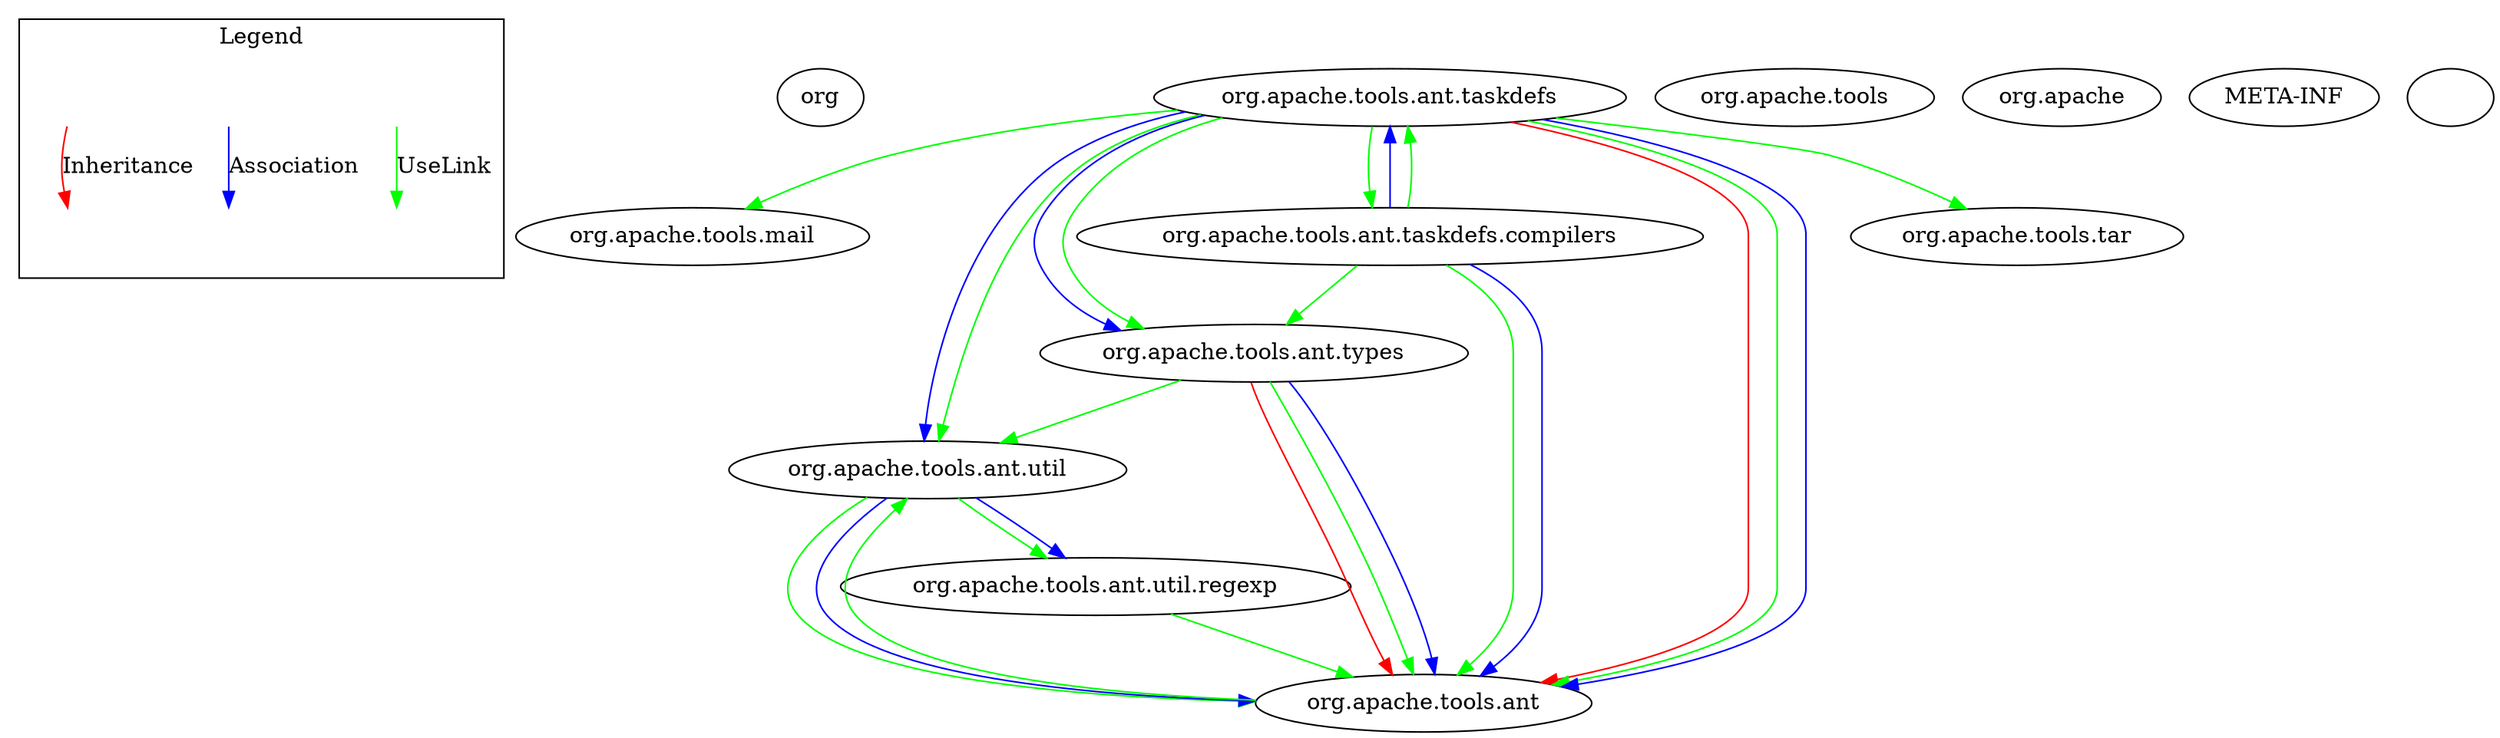 digraph jmetrics_graph { subgraph cluster_legend { label="Legend";shape=rectangle;color=black;a [style=invis];b [style=invis];c [style=invis];d [style=invis];e [style=invis];f [style=invis];e -> f [label="Inheritance", color="red"];c -> d [label="Association", color="blue"];a -> b [label="UseLink", color="green"];}1[label="org"];2[label="org.apache.tools.mail"];3[label="org.apache.tools"];4[label="org.apache"];5[label="META-INF"];6[label="org.apache.tools.ant.util"];7[label="org.apache.tools.ant.taskdefs"];8[label="org.apache.tools.tar"];9[label="org.apache.tools.ant.util.regexp"];10[label="org.apache.tools.ant.taskdefs.compilers"];11[label="org.apache.tools.ant.types"];12[label=""];13[label="org.apache.tools.ant"];6 -> 9 [color="green"];6 -> 13 [color="green"];6 -> 9 [color="blue"];6 -> 13 [color="blue"];7 -> 6 [color="blue"];7 -> 13 [color="red"];7 -> 13 [color="green"];7 -> 8 [color="green"];7 -> 11 [color="blue"];7 -> 2 [color="green"];7 -> 13 [color="blue"];7 -> 6 [color="green"];7 -> 10 [color="green"];7 -> 11 [color="green"];9 -> 13 [color="green"];10 -> 7 [color="blue"];10 -> 13 [color="green"];10 -> 11 [color="green"];10 -> 13 [color="blue"];10 -> 7 [color="green"];11 -> 13 [color="red"];11 -> 13 [color="green"];11 -> 13 [color="blue"];11 -> 6 [color="green"];13 -> 6 [color="green"];}